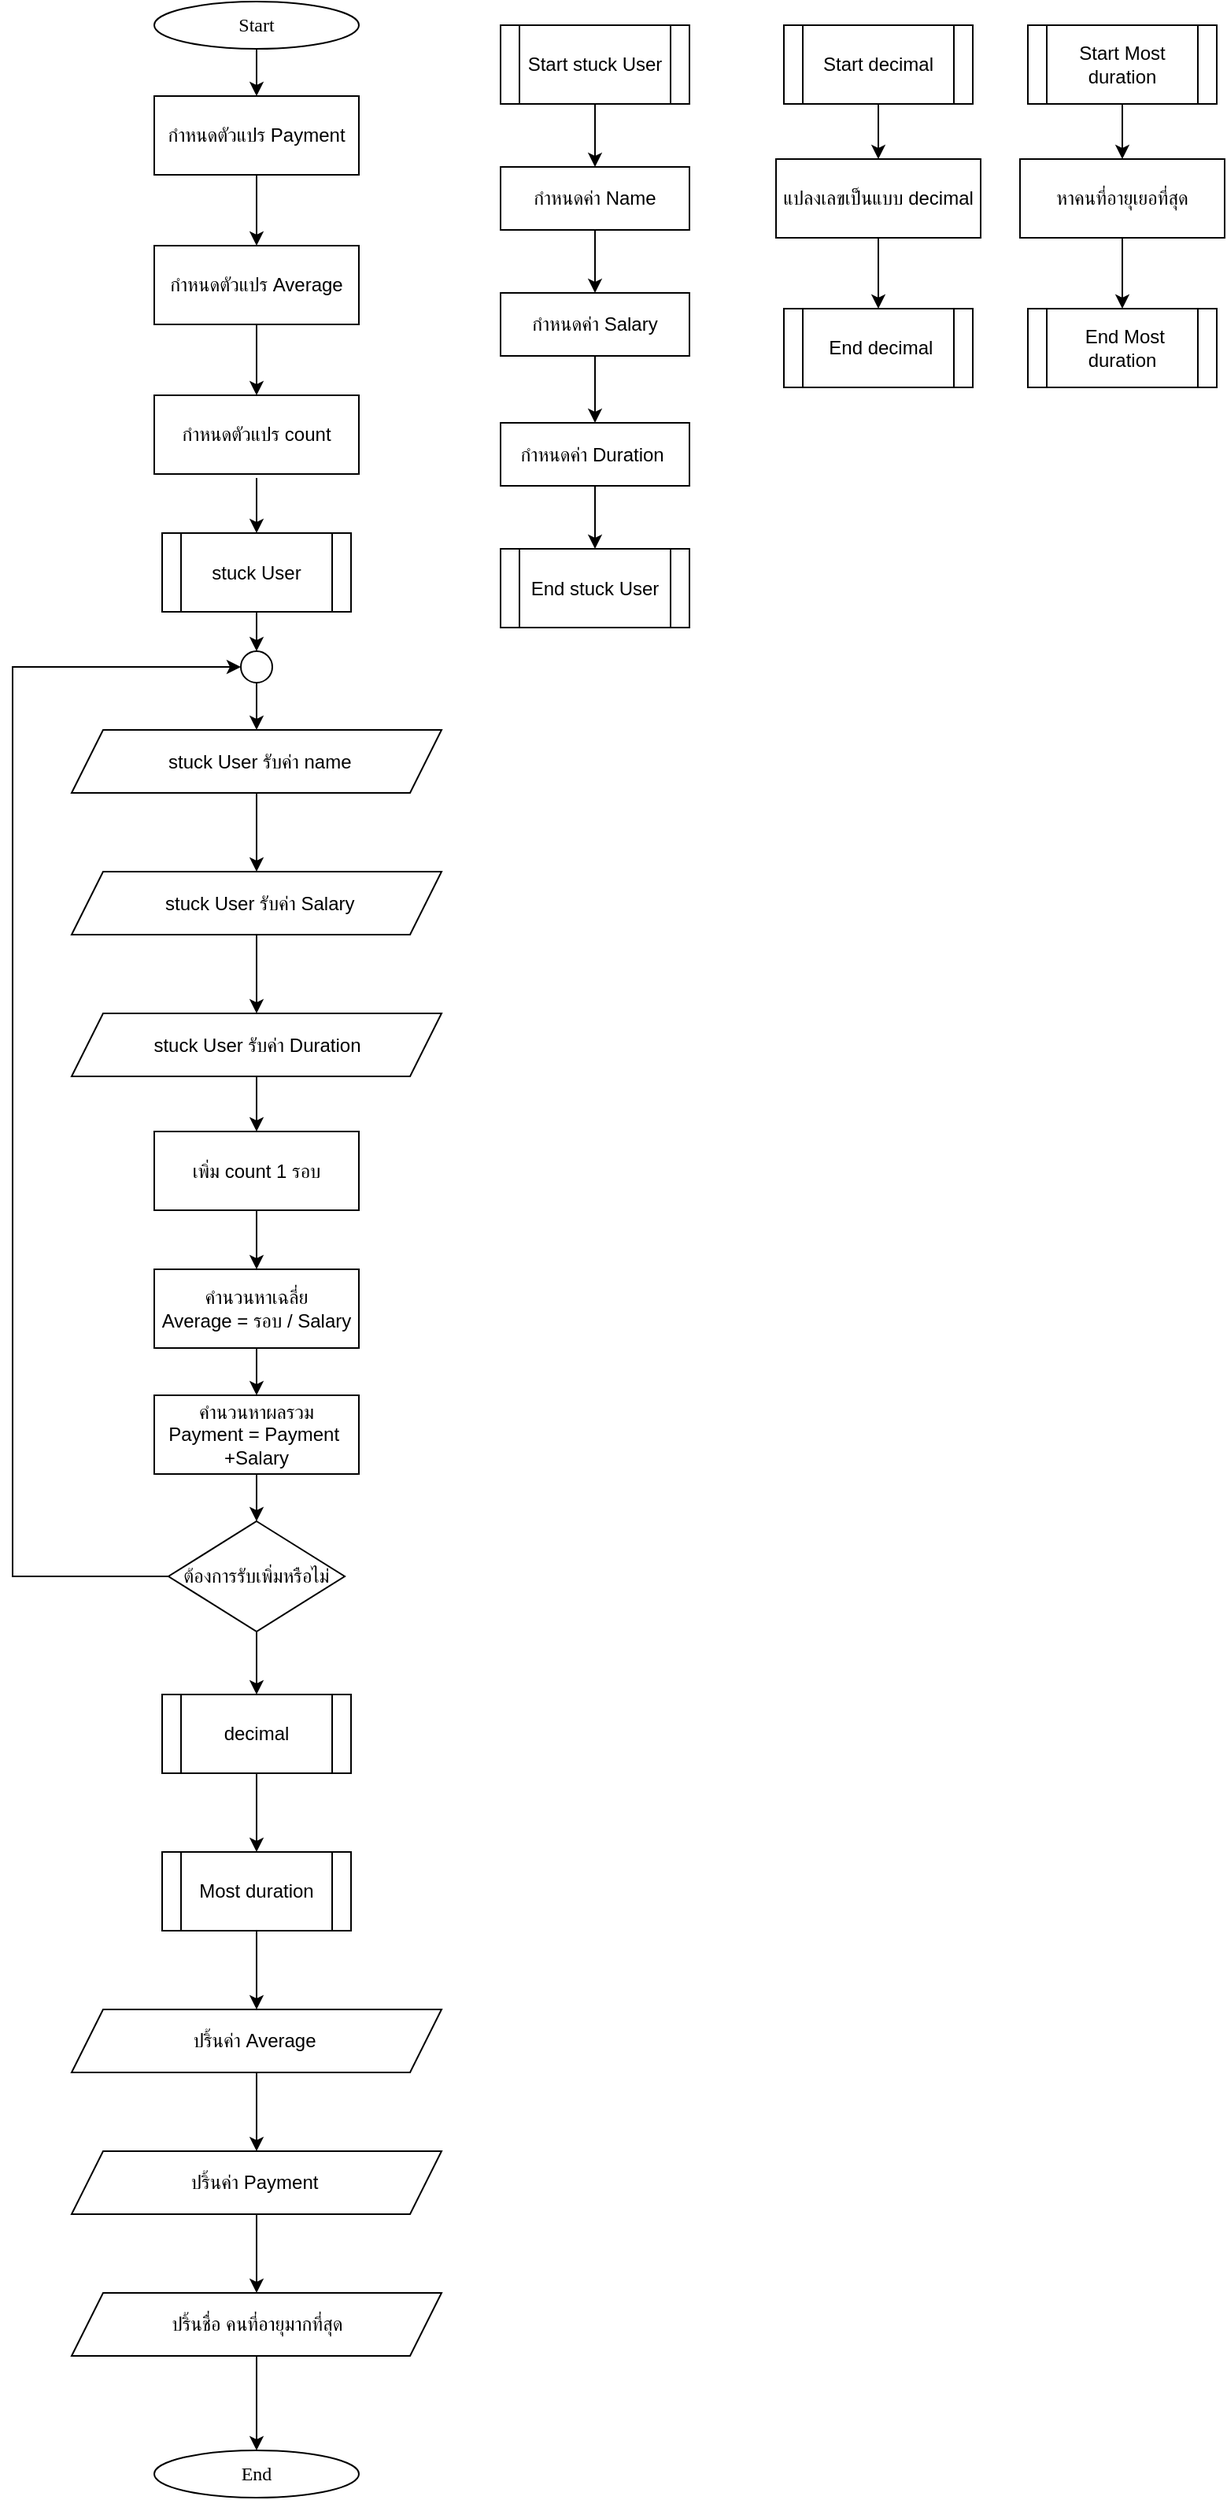 <mxfile version="25.0.1">
  <diagram name="Page-1" id="a69R2cGplu_H9Rw8NK7p">
    <mxGraphModel dx="4323" dy="2983" grid="1" gridSize="10" guides="1" tooltips="1" connect="1" arrows="1" fold="1" page="1" pageScale="1" pageWidth="850" pageHeight="1100" math="0" shadow="0">
      <root>
        <mxCell id="0" />
        <mxCell id="1" parent="0" />
        <mxCell id="Y2Szfp4RK3KfRqV7q5DK-1" value="" style="edgeStyle=orthogonalEdgeStyle;rounded=0;orthogonalLoop=1;jettySize=auto;html=1;" edge="1" parent="1" source="Y2Szfp4RK3KfRqV7q5DK-2" target="Y2Szfp4RK3KfRqV7q5DK-4">
          <mxGeometry relative="1" as="geometry" />
        </mxCell>
        <mxCell id="Y2Szfp4RK3KfRqV7q5DK-2" value="Start stuck User" style="shape=process;whiteSpace=wrap;html=1;backgroundOutline=1;" vertex="1" parent="1">
          <mxGeometry x="-500" y="-1045" width="120" height="50" as="geometry" />
        </mxCell>
        <mxCell id="Y2Szfp4RK3KfRqV7q5DK-3" value="" style="edgeStyle=orthogonalEdgeStyle;rounded=0;orthogonalLoop=1;jettySize=auto;html=1;" edge="1" parent="1" source="Y2Szfp4RK3KfRqV7q5DK-4" target="Y2Szfp4RK3KfRqV7q5DK-5">
          <mxGeometry relative="1" as="geometry" />
        </mxCell>
        <mxCell id="Y2Szfp4RK3KfRqV7q5DK-4" value="กำหนดค่า Name" style="rounded=0;whiteSpace=wrap;html=1;" vertex="1" parent="1">
          <mxGeometry x="-500" y="-955" width="120" height="40" as="geometry" />
        </mxCell>
        <mxCell id="Y2Szfp4RK3KfRqV7q5DK-43" value="" style="edgeStyle=orthogonalEdgeStyle;rounded=0;orthogonalLoop=1;jettySize=auto;html=1;" edge="1" parent="1" source="Y2Szfp4RK3KfRqV7q5DK-5" target="Y2Szfp4RK3KfRqV7q5DK-42">
          <mxGeometry relative="1" as="geometry" />
        </mxCell>
        <mxCell id="Y2Szfp4RK3KfRqV7q5DK-5" value="กำหนดค่า Salary" style="rounded=0;whiteSpace=wrap;html=1;" vertex="1" parent="1">
          <mxGeometry x="-500" y="-875" width="120" height="40" as="geometry" />
        </mxCell>
        <mxCell id="Y2Szfp4RK3KfRqV7q5DK-7" value="End stuck User" style="shape=process;whiteSpace=wrap;html=1;backgroundOutline=1;" vertex="1" parent="1">
          <mxGeometry x="-500" y="-712.5" width="120" height="50" as="geometry" />
        </mxCell>
        <mxCell id="Y2Szfp4RK3KfRqV7q5DK-50" value="" style="edgeStyle=orthogonalEdgeStyle;rounded=0;orthogonalLoop=1;jettySize=auto;html=1;" edge="1" parent="1" source="Y2Szfp4RK3KfRqV7q5DK-9">
          <mxGeometry relative="1" as="geometry">
            <mxPoint x="-655" y="-1000" as="targetPoint" />
          </mxGeometry>
        </mxCell>
        <mxCell id="Y2Szfp4RK3KfRqV7q5DK-9" value="&lt;font data-font-src=&quot;https://fonts.googleapis.com/css?family=Sarabun&quot; face=&quot;Sarabun&quot;&gt;Start&lt;/font&gt;" style="ellipse;whiteSpace=wrap;html=1;" vertex="1" parent="1">
          <mxGeometry x="-720.0" y="-1060" width="130" height="30" as="geometry" />
        </mxCell>
        <mxCell id="Y2Szfp4RK3KfRqV7q5DK-62" value="" style="edgeStyle=orthogonalEdgeStyle;rounded=0;orthogonalLoop=1;jettySize=auto;html=1;" edge="1" parent="1" source="Y2Szfp4RK3KfRqV7q5DK-11" target="Y2Szfp4RK3KfRqV7q5DK-19">
          <mxGeometry relative="1" as="geometry" />
        </mxCell>
        <mxCell id="Y2Szfp4RK3KfRqV7q5DK-11" value="stuck User" style="shape=process;whiteSpace=wrap;html=1;backgroundOutline=1;" vertex="1" parent="1">
          <mxGeometry x="-715" y="-722.5" width="120" height="50" as="geometry" />
        </mxCell>
        <mxCell id="Y2Szfp4RK3KfRqV7q5DK-65" value="" style="edgeStyle=orthogonalEdgeStyle;rounded=0;orthogonalLoop=1;jettySize=auto;html=1;" edge="1" parent="1" source="Y2Szfp4RK3KfRqV7q5DK-13" target="Y2Szfp4RK3KfRqV7q5DK-64">
          <mxGeometry relative="1" as="geometry" />
        </mxCell>
        <mxCell id="Y2Szfp4RK3KfRqV7q5DK-13" value="คำนวนหาเฉลี่ย&lt;br&gt;&lt;div&gt;&lt;span style=&quot;background-color: initial;&quot;&gt;Average =&amp;nbsp;&lt;/span&gt;รอบ /&amp;nbsp;Salary&lt;/div&gt;" style="rounded=0;whiteSpace=wrap;html=1;" vertex="1" parent="1">
          <mxGeometry x="-720" y="-255" width="130" height="50" as="geometry" />
        </mxCell>
        <mxCell id="Y2Szfp4RK3KfRqV7q5DK-14" value="" style="edgeStyle=orthogonalEdgeStyle;rounded=0;orthogonalLoop=1;jettySize=auto;html=1;" edge="1" parent="1" source="Y2Szfp4RK3KfRqV7q5DK-15" target="Y2Szfp4RK3KfRqV7q5DK-17">
          <mxGeometry relative="1" as="geometry" />
        </mxCell>
        <mxCell id="Y2Szfp4RK3KfRqV7q5DK-15" value="&amp;nbsp;stuck User รับค่า name" style="shape=parallelogram;perimeter=parallelogramPerimeter;whiteSpace=wrap;html=1;fixedSize=1;" vertex="1" parent="1">
          <mxGeometry x="-772.5" y="-597.5" width="235" height="40" as="geometry" />
        </mxCell>
        <mxCell id="Y2Szfp4RK3KfRqV7q5DK-16" value="" style="edgeStyle=orthogonalEdgeStyle;rounded=0;orthogonalLoop=1;jettySize=auto;html=1;" edge="1" parent="1" source="Y2Szfp4RK3KfRqV7q5DK-17">
          <mxGeometry relative="1" as="geometry">
            <mxPoint x="-655" y="-417.5" as="targetPoint" />
          </mxGeometry>
        </mxCell>
        <mxCell id="Y2Szfp4RK3KfRqV7q5DK-17" value="&amp;nbsp;stuck User รับค่า Salary" style="shape=parallelogram;perimeter=parallelogramPerimeter;whiteSpace=wrap;html=1;fixedSize=1;" vertex="1" parent="1">
          <mxGeometry x="-772.5" y="-507.5" width="235" height="40" as="geometry" />
        </mxCell>
        <mxCell id="Y2Szfp4RK3KfRqV7q5DK-18" value="" style="edgeStyle=orthogonalEdgeStyle;rounded=0;orthogonalLoop=1;jettySize=auto;html=1;" edge="1" parent="1" source="Y2Szfp4RK3KfRqV7q5DK-19" target="Y2Szfp4RK3KfRqV7q5DK-15">
          <mxGeometry relative="1" as="geometry" />
        </mxCell>
        <mxCell id="Y2Szfp4RK3KfRqV7q5DK-19" value="" style="ellipse;whiteSpace=wrap;html=1;aspect=fixed;" vertex="1" parent="1">
          <mxGeometry x="-665" y="-647.5" width="20" height="20" as="geometry" />
        </mxCell>
        <mxCell id="Y2Szfp4RK3KfRqV7q5DK-66" style="edgeStyle=orthogonalEdgeStyle;rounded=0;orthogonalLoop=1;jettySize=auto;html=1;entryX=0;entryY=0.5;entryDx=0;entryDy=0;" edge="1" parent="1" source="Y2Szfp4RK3KfRqV7q5DK-22" target="Y2Szfp4RK3KfRqV7q5DK-19">
          <mxGeometry relative="1" as="geometry">
            <Array as="points">
              <mxPoint x="-810" y="-60" />
              <mxPoint x="-810" y="-637" />
            </Array>
          </mxGeometry>
        </mxCell>
        <mxCell id="Y2Szfp4RK3KfRqV7q5DK-69" value="" style="edgeStyle=orthogonalEdgeStyle;rounded=0;orthogonalLoop=1;jettySize=auto;html=1;" edge="1" parent="1" source="Y2Szfp4RK3KfRqV7q5DK-22">
          <mxGeometry relative="1" as="geometry">
            <mxPoint x="-655" y="15" as="targetPoint" />
          </mxGeometry>
        </mxCell>
        <mxCell id="Y2Szfp4RK3KfRqV7q5DK-22" value="ต้องการรับเพิ่มหรือไม่" style="rhombus;whiteSpace=wrap;html=1;" vertex="1" parent="1">
          <mxGeometry x="-711" y="-95" width="112" height="70" as="geometry" />
        </mxCell>
        <mxCell id="Y2Szfp4RK3KfRqV7q5DK-23" value="" style="edgeStyle=orthogonalEdgeStyle;rounded=0;orthogonalLoop=1;jettySize=auto;html=1;" edge="1" parent="1" source="Y2Szfp4RK3KfRqV7q5DK-24" target="Y2Szfp4RK3KfRqV7q5DK-26">
          <mxGeometry relative="1" as="geometry" />
        </mxCell>
        <mxCell id="Y2Szfp4RK3KfRqV7q5DK-24" value="Start decimal" style="shape=process;whiteSpace=wrap;html=1;backgroundOutline=1;" vertex="1" parent="1">
          <mxGeometry x="-320" y="-1045" width="120" height="50" as="geometry" />
        </mxCell>
        <mxCell id="Y2Szfp4RK3KfRqV7q5DK-25" value="" style="edgeStyle=orthogonalEdgeStyle;rounded=0;orthogonalLoop=1;jettySize=auto;html=1;" edge="1" parent="1" source="Y2Szfp4RK3KfRqV7q5DK-26" target="Y2Szfp4RK3KfRqV7q5DK-27">
          <mxGeometry relative="1" as="geometry" />
        </mxCell>
        <mxCell id="Y2Szfp4RK3KfRqV7q5DK-26" value="แปลงเลขเป็นแบบ&amp;nbsp;decimal" style="rounded=0;whiteSpace=wrap;html=1;" vertex="1" parent="1">
          <mxGeometry x="-325" y="-960" width="130" height="50" as="geometry" />
        </mxCell>
        <mxCell id="Y2Szfp4RK3KfRqV7q5DK-27" value="&amp;nbsp;End decimal" style="shape=process;whiteSpace=wrap;html=1;backgroundOutline=1;" vertex="1" parent="1">
          <mxGeometry x="-320" y="-865" width="120" height="50" as="geometry" />
        </mxCell>
        <mxCell id="Y2Szfp4RK3KfRqV7q5DK-46" value="" style="edgeStyle=orthogonalEdgeStyle;rounded=0;orthogonalLoop=1;jettySize=auto;html=1;" edge="1" parent="1" source="Y2Szfp4RK3KfRqV7q5DK-42" target="Y2Szfp4RK3KfRqV7q5DK-7">
          <mxGeometry relative="1" as="geometry" />
        </mxCell>
        <mxCell id="Y2Szfp4RK3KfRqV7q5DK-42" value="กำหนดค่า Duration&amp;nbsp;" style="rounded=0;whiteSpace=wrap;html=1;" vertex="1" parent="1">
          <mxGeometry x="-500" y="-792.5" width="120" height="40" as="geometry" />
        </mxCell>
        <mxCell id="Y2Szfp4RK3KfRqV7q5DK-53" value="" style="edgeStyle=orthogonalEdgeStyle;rounded=0;orthogonalLoop=1;jettySize=auto;html=1;" edge="1" parent="1" source="Y2Szfp4RK3KfRqV7q5DK-47" target="Y2Szfp4RK3KfRqV7q5DK-52">
          <mxGeometry relative="1" as="geometry" />
        </mxCell>
        <mxCell id="Y2Szfp4RK3KfRqV7q5DK-47" value="&amp;nbsp;stuck User รับค่า Duration&amp;nbsp;" style="shape=parallelogram;perimeter=parallelogramPerimeter;whiteSpace=wrap;html=1;fixedSize=1;" vertex="1" parent="1">
          <mxGeometry x="-772.5" y="-417.5" width="235" height="40" as="geometry" />
        </mxCell>
        <mxCell id="Y2Szfp4RK3KfRqV7q5DK-51" value="" style="edgeStyle=orthogonalEdgeStyle;rounded=0;orthogonalLoop=1;jettySize=auto;html=1;" edge="1" parent="1">
          <mxGeometry relative="1" as="geometry">
            <mxPoint x="-655" y="-757.5" as="sourcePoint" />
            <mxPoint x="-655" y="-722.5" as="targetPoint" />
          </mxGeometry>
        </mxCell>
        <mxCell id="Y2Szfp4RK3KfRqV7q5DK-61" value="" style="edgeStyle=orthogonalEdgeStyle;rounded=0;orthogonalLoop=1;jettySize=auto;html=1;" edge="1" parent="1" source="Y2Szfp4RK3KfRqV7q5DK-49" target="Y2Szfp4RK3KfRqV7q5DK-57">
          <mxGeometry relative="1" as="geometry" />
        </mxCell>
        <mxCell id="Y2Szfp4RK3KfRqV7q5DK-49" value="กำหนดตัวแปร Average" style="rounded=0;whiteSpace=wrap;html=1;" vertex="1" parent="1">
          <mxGeometry x="-720" y="-905" width="130" height="50" as="geometry" />
        </mxCell>
        <mxCell id="Y2Szfp4RK3KfRqV7q5DK-63" value="" style="edgeStyle=orthogonalEdgeStyle;rounded=0;orthogonalLoop=1;jettySize=auto;html=1;" edge="1" parent="1" source="Y2Szfp4RK3KfRqV7q5DK-52" target="Y2Szfp4RK3KfRqV7q5DK-13">
          <mxGeometry relative="1" as="geometry" />
        </mxCell>
        <mxCell id="Y2Szfp4RK3KfRqV7q5DK-52" value="เพิ่ม count 1 รอบ" style="rounded=0;whiteSpace=wrap;html=1;" vertex="1" parent="1">
          <mxGeometry x="-720" y="-342.5" width="130" height="50" as="geometry" />
        </mxCell>
        <mxCell id="Y2Szfp4RK3KfRqV7q5DK-57" value="กำหนดตัวแปร count" style="rounded=0;whiteSpace=wrap;html=1;" vertex="1" parent="1">
          <mxGeometry x="-720" y="-810" width="130" height="50" as="geometry" />
        </mxCell>
        <mxCell id="Y2Szfp4RK3KfRqV7q5DK-60" value="" style="edgeStyle=orthogonalEdgeStyle;rounded=0;orthogonalLoop=1;jettySize=auto;html=1;" edge="1" parent="1" source="Y2Szfp4RK3KfRqV7q5DK-58" target="Y2Szfp4RK3KfRqV7q5DK-49">
          <mxGeometry relative="1" as="geometry" />
        </mxCell>
        <mxCell id="Y2Szfp4RK3KfRqV7q5DK-58" value="กำหนดตัวแปร Payment" style="rounded=0;whiteSpace=wrap;html=1;" vertex="1" parent="1">
          <mxGeometry x="-720" y="-1000" width="130" height="50" as="geometry" />
        </mxCell>
        <mxCell id="Y2Szfp4RK3KfRqV7q5DK-67" value="" style="edgeStyle=orthogonalEdgeStyle;rounded=0;orthogonalLoop=1;jettySize=auto;html=1;" edge="1" parent="1" source="Y2Szfp4RK3KfRqV7q5DK-64" target="Y2Szfp4RK3KfRqV7q5DK-22">
          <mxGeometry relative="1" as="geometry" />
        </mxCell>
        <mxCell id="Y2Szfp4RK3KfRqV7q5DK-64" value="คำนวนหาผลรวม&lt;br&gt;&lt;div&gt;&lt;span style=&quot;background-color: initial;&quot;&gt;Payment&amp;nbsp;&lt;/span&gt;&lt;span style=&quot;background-color: initial;&quot;&gt;=&amp;nbsp;&lt;/span&gt;&lt;span style=&quot;background-color: initial;&quot;&gt;Payment&amp;nbsp; +&lt;/span&gt;&lt;span style=&quot;background-color: initial;&quot;&gt;Salary&lt;/span&gt;&lt;/div&gt;" style="rounded=0;whiteSpace=wrap;html=1;" vertex="1" parent="1">
          <mxGeometry x="-720" y="-175" width="130" height="50" as="geometry" />
        </mxCell>
        <mxCell id="Y2Szfp4RK3KfRqV7q5DK-83" value="" style="edgeStyle=orthogonalEdgeStyle;rounded=0;orthogonalLoop=1;jettySize=auto;html=1;" edge="1" parent="1" source="Y2Szfp4RK3KfRqV7q5DK-70">
          <mxGeometry relative="1" as="geometry">
            <mxPoint x="-655" y="115" as="targetPoint" />
          </mxGeometry>
        </mxCell>
        <mxCell id="Y2Szfp4RK3KfRqV7q5DK-70" value="decimal" style="shape=process;whiteSpace=wrap;html=1;backgroundOutline=1;" vertex="1" parent="1">
          <mxGeometry x="-715" y="15" width="120" height="50" as="geometry" />
        </mxCell>
        <mxCell id="Y2Szfp4RK3KfRqV7q5DK-71" value="&lt;font data-font-src=&quot;https://fonts.googleapis.com/css?family=Sarabun&quot; face=&quot;Sarabun&quot;&gt;End&lt;/font&gt;" style="ellipse;whiteSpace=wrap;html=1;" vertex="1" parent="1">
          <mxGeometry x="-720.0" y="495" width="130" height="30" as="geometry" />
        </mxCell>
        <mxCell id="Y2Szfp4RK3KfRqV7q5DK-91" value="" style="edgeStyle=orthogonalEdgeStyle;rounded=0;orthogonalLoop=1;jettySize=auto;html=1;" edge="1" source="Y2Szfp4RK3KfRqV7q5DK-92" target="Y2Szfp4RK3KfRqV7q5DK-94" parent="1">
          <mxGeometry relative="1" as="geometry" />
        </mxCell>
        <mxCell id="Y2Szfp4RK3KfRqV7q5DK-92" value="Start Most duration" style="shape=process;whiteSpace=wrap;html=1;backgroundOutline=1;" vertex="1" parent="1">
          <mxGeometry x="-165" y="-1045" width="120" height="50" as="geometry" />
        </mxCell>
        <mxCell id="Y2Szfp4RK3KfRqV7q5DK-93" value="" style="edgeStyle=orthogonalEdgeStyle;rounded=0;orthogonalLoop=1;jettySize=auto;html=1;" edge="1" source="Y2Szfp4RK3KfRqV7q5DK-94" target="Y2Szfp4RK3KfRqV7q5DK-95" parent="1">
          <mxGeometry relative="1" as="geometry" />
        </mxCell>
        <mxCell id="Y2Szfp4RK3KfRqV7q5DK-94" value="หาคนที่อายุเยอที่สุด" style="rounded=0;whiteSpace=wrap;html=1;" vertex="1" parent="1">
          <mxGeometry x="-170" y="-960" width="130" height="50" as="geometry" />
        </mxCell>
        <mxCell id="Y2Szfp4RK3KfRqV7q5DK-95" value="&amp;nbsp;End Most duration" style="shape=process;whiteSpace=wrap;html=1;backgroundOutline=1;" vertex="1" parent="1">
          <mxGeometry x="-165" y="-865" width="120" height="50" as="geometry" />
        </mxCell>
        <mxCell id="Y2Szfp4RK3KfRqV7q5DK-100" value="" style="edgeStyle=orthogonalEdgeStyle;rounded=0;orthogonalLoop=1;jettySize=auto;html=1;" edge="1" parent="1" source="Y2Szfp4RK3KfRqV7q5DK-96" target="Y2Szfp4RK3KfRqV7q5DK-98">
          <mxGeometry relative="1" as="geometry" />
        </mxCell>
        <mxCell id="Y2Szfp4RK3KfRqV7q5DK-96" value="Most duration" style="shape=process;whiteSpace=wrap;html=1;backgroundOutline=1;" vertex="1" parent="1">
          <mxGeometry x="-715" y="115" width="120" height="50" as="geometry" />
        </mxCell>
        <mxCell id="Y2Szfp4RK3KfRqV7q5DK-102" value="" style="edgeStyle=orthogonalEdgeStyle;rounded=0;orthogonalLoop=1;jettySize=auto;html=1;" edge="1" parent="1" source="Y2Szfp4RK3KfRqV7q5DK-97" target="Y2Szfp4RK3KfRqV7q5DK-99">
          <mxGeometry relative="1" as="geometry" />
        </mxCell>
        <mxCell id="Y2Szfp4RK3KfRqV7q5DK-97" value="ปริ้นค่า Payment&amp;nbsp;" style="shape=parallelogram;perimeter=parallelogramPerimeter;whiteSpace=wrap;html=1;fixedSize=1;" vertex="1" parent="1">
          <mxGeometry x="-772.5" y="305" width="235" height="40" as="geometry" />
        </mxCell>
        <mxCell id="Y2Szfp4RK3KfRqV7q5DK-101" value="" style="edgeStyle=orthogonalEdgeStyle;rounded=0;orthogonalLoop=1;jettySize=auto;html=1;" edge="1" parent="1" source="Y2Szfp4RK3KfRqV7q5DK-98" target="Y2Szfp4RK3KfRqV7q5DK-97">
          <mxGeometry relative="1" as="geometry" />
        </mxCell>
        <mxCell id="Y2Szfp4RK3KfRqV7q5DK-98" value="ปริ้นค่า Average&amp;nbsp;" style="shape=parallelogram;perimeter=parallelogramPerimeter;whiteSpace=wrap;html=1;fixedSize=1;" vertex="1" parent="1">
          <mxGeometry x="-772.5" y="215" width="235" height="40" as="geometry" />
        </mxCell>
        <mxCell id="Y2Szfp4RK3KfRqV7q5DK-103" value="" style="edgeStyle=orthogonalEdgeStyle;rounded=0;orthogonalLoop=1;jettySize=auto;html=1;" edge="1" parent="1" source="Y2Szfp4RK3KfRqV7q5DK-99" target="Y2Szfp4RK3KfRqV7q5DK-71">
          <mxGeometry relative="1" as="geometry" />
        </mxCell>
        <mxCell id="Y2Szfp4RK3KfRqV7q5DK-99" value="ปริ้นชื่อ คนที่อายุมากที่สุด" style="shape=parallelogram;perimeter=parallelogramPerimeter;whiteSpace=wrap;html=1;fixedSize=1;" vertex="1" parent="1">
          <mxGeometry x="-772.5" y="395" width="235" height="40" as="geometry" />
        </mxCell>
      </root>
    </mxGraphModel>
  </diagram>
</mxfile>
